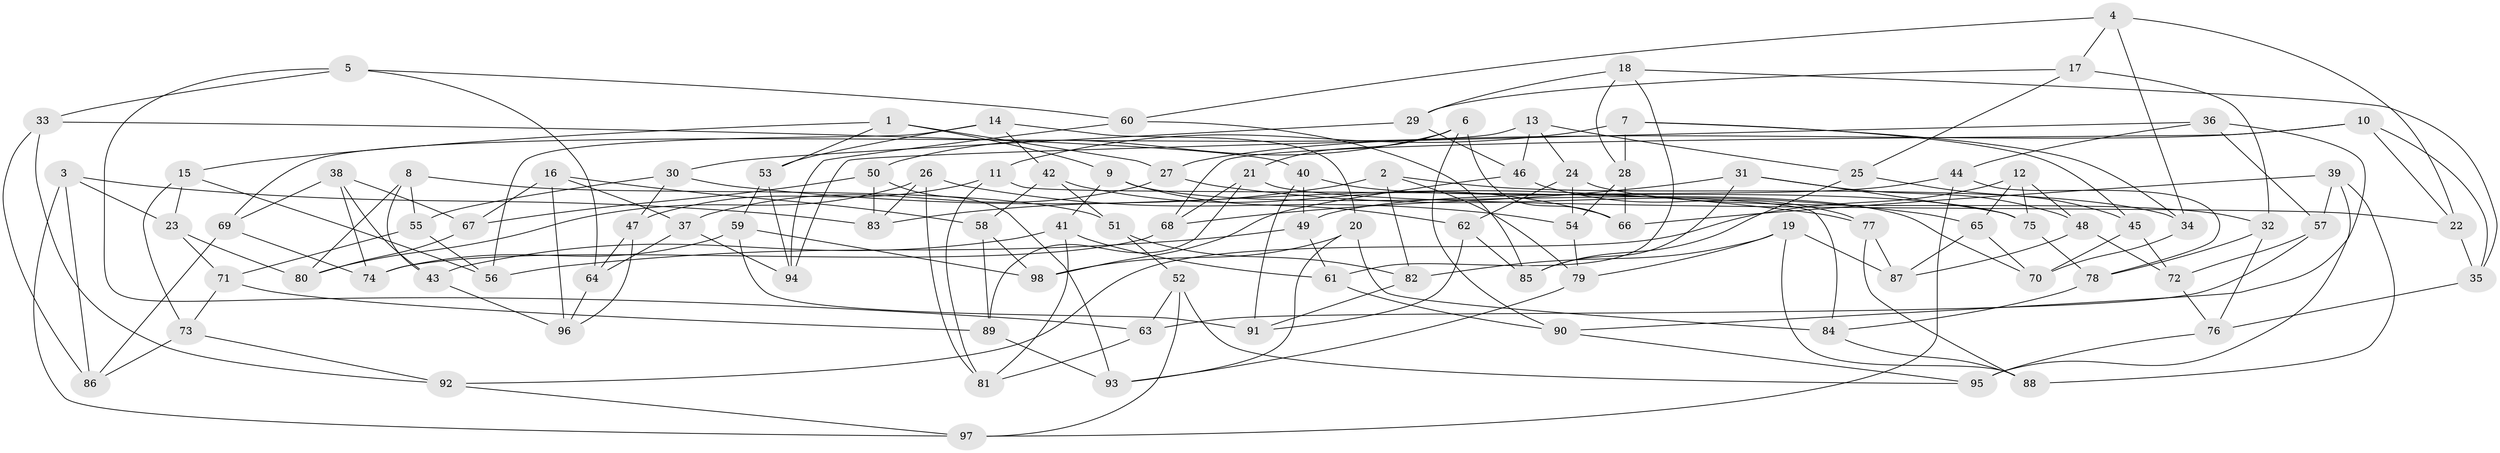 // coarse degree distribution, {4: 0.35, 7: 0.075, 9: 0.075, 8: 0.1, 10: 0.1, 6: 0.1, 5: 0.05, 3: 0.15}
// Generated by graph-tools (version 1.1) at 2025/54/03/04/25 22:54:05]
// undirected, 98 vertices, 196 edges
graph export_dot {
  node [color=gray90,style=filled];
  1;
  2;
  3;
  4;
  5;
  6;
  7;
  8;
  9;
  10;
  11;
  12;
  13;
  14;
  15;
  16;
  17;
  18;
  19;
  20;
  21;
  22;
  23;
  24;
  25;
  26;
  27;
  28;
  29;
  30;
  31;
  32;
  33;
  34;
  35;
  36;
  37;
  38;
  39;
  40;
  41;
  42;
  43;
  44;
  45;
  46;
  47;
  48;
  49;
  50;
  51;
  52;
  53;
  54;
  55;
  56;
  57;
  58;
  59;
  60;
  61;
  62;
  63;
  64;
  65;
  66;
  67;
  68;
  69;
  70;
  71;
  72;
  73;
  74;
  75;
  76;
  77;
  78;
  79;
  80;
  81;
  82;
  83;
  84;
  85;
  86;
  87;
  88;
  89;
  90;
  91;
  92;
  93;
  94;
  95;
  96;
  97;
  98;
  1 -- 9;
  1 -- 27;
  1 -- 53;
  1 -- 15;
  2 -- 34;
  2 -- 83;
  2 -- 79;
  2 -- 82;
  3 -- 23;
  3 -- 83;
  3 -- 97;
  3 -- 86;
  4 -- 22;
  4 -- 17;
  4 -- 34;
  4 -- 60;
  5 -- 63;
  5 -- 64;
  5 -- 60;
  5 -- 33;
  6 -- 21;
  6 -- 50;
  6 -- 90;
  6 -- 66;
  7 -- 34;
  7 -- 45;
  7 -- 11;
  7 -- 28;
  8 -- 80;
  8 -- 51;
  8 -- 55;
  8 -- 43;
  9 -- 41;
  9 -- 62;
  9 -- 70;
  10 -- 22;
  10 -- 68;
  10 -- 27;
  10 -- 35;
  11 -- 81;
  11 -- 47;
  11 -- 84;
  12 -- 92;
  12 -- 75;
  12 -- 48;
  12 -- 65;
  13 -- 24;
  13 -- 46;
  13 -- 25;
  13 -- 69;
  14 -- 42;
  14 -- 20;
  14 -- 56;
  14 -- 53;
  15 -- 23;
  15 -- 56;
  15 -- 73;
  16 -- 58;
  16 -- 37;
  16 -- 96;
  16 -- 67;
  17 -- 32;
  17 -- 25;
  17 -- 29;
  18 -- 61;
  18 -- 28;
  18 -- 29;
  18 -- 35;
  19 -- 82;
  19 -- 88;
  19 -- 87;
  19 -- 79;
  20 -- 93;
  20 -- 98;
  20 -- 84;
  21 -- 89;
  21 -- 22;
  21 -- 68;
  22 -- 35;
  23 -- 80;
  23 -- 71;
  24 -- 32;
  24 -- 62;
  24 -- 54;
  25 -- 45;
  25 -- 85;
  26 -- 81;
  26 -- 54;
  26 -- 80;
  26 -- 83;
  27 -- 65;
  27 -- 37;
  28 -- 66;
  28 -- 54;
  29 -- 30;
  29 -- 46;
  30 -- 47;
  30 -- 55;
  30 -- 77;
  31 -- 48;
  31 -- 85;
  31 -- 75;
  31 -- 68;
  32 -- 78;
  32 -- 76;
  33 -- 40;
  33 -- 92;
  33 -- 86;
  34 -- 70;
  35 -- 76;
  36 -- 90;
  36 -- 94;
  36 -- 57;
  36 -- 44;
  37 -- 64;
  37 -- 94;
  38 -- 69;
  38 -- 67;
  38 -- 74;
  38 -- 43;
  39 -- 57;
  39 -- 95;
  39 -- 66;
  39 -- 88;
  40 -- 91;
  40 -- 49;
  40 -- 75;
  41 -- 81;
  41 -- 43;
  41 -- 61;
  42 -- 66;
  42 -- 51;
  42 -- 58;
  43 -- 96;
  44 -- 49;
  44 -- 97;
  44 -- 78;
  45 -- 72;
  45 -- 70;
  46 -- 77;
  46 -- 98;
  47 -- 64;
  47 -- 96;
  48 -- 87;
  48 -- 72;
  49 -- 61;
  49 -- 56;
  50 -- 83;
  50 -- 67;
  50 -- 93;
  51 -- 82;
  51 -- 52;
  52 -- 63;
  52 -- 97;
  52 -- 95;
  53 -- 59;
  53 -- 94;
  54 -- 79;
  55 -- 56;
  55 -- 71;
  57 -- 72;
  57 -- 63;
  58 -- 89;
  58 -- 98;
  59 -- 74;
  59 -- 91;
  59 -- 98;
  60 -- 94;
  60 -- 85;
  61 -- 90;
  62 -- 85;
  62 -- 91;
  63 -- 81;
  64 -- 96;
  65 -- 87;
  65 -- 70;
  67 -- 80;
  68 -- 74;
  69 -- 74;
  69 -- 86;
  71 -- 73;
  71 -- 89;
  72 -- 76;
  73 -- 86;
  73 -- 92;
  75 -- 78;
  76 -- 95;
  77 -- 88;
  77 -- 87;
  78 -- 84;
  79 -- 93;
  82 -- 91;
  84 -- 88;
  89 -- 93;
  90 -- 95;
  92 -- 97;
}
